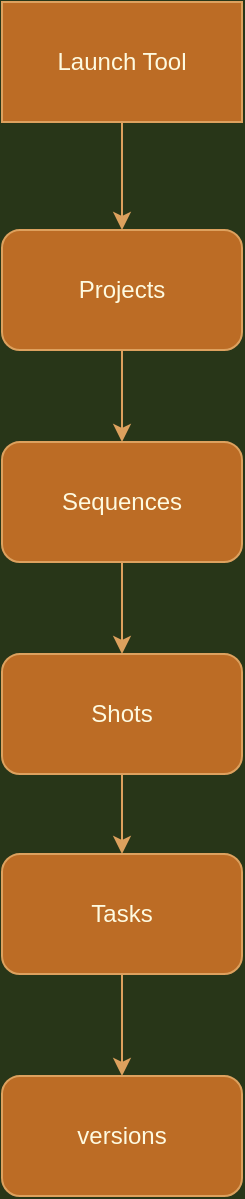 <mxfile version="15.8.7" type="device"><diagram id="JpTz6WzjVgXNi-aS_UfM" name="Page-1"><mxGraphModel dx="1038" dy="660" grid="0" gridSize="20" guides="1" tooltips="1" connect="1" arrows="1" fold="1" page="1" pageScale="1" pageWidth="850" pageHeight="1100" background="#283618" math="0" shadow="0"><root><mxCell id="0"/><mxCell id="1" parent="0"/><mxCell id="mPaqZTbypiVAeC9ftZnq-5" style="edgeStyle=orthogonalEdgeStyle;curved=0;rounded=1;sketch=0;orthogonalLoop=1;jettySize=auto;html=1;entryX=0.5;entryY=0;entryDx=0;entryDy=0;fontColor=#FEFAE0;strokeColor=#DDA15E;fillColor=#BC6C25;" edge="1" parent="1" source="mPaqZTbypiVAeC9ftZnq-3" target="mPaqZTbypiVAeC9ftZnq-4"><mxGeometry relative="1" as="geometry"/></mxCell><mxCell id="mPaqZTbypiVAeC9ftZnq-3" value="Launch Tool" style="rounded=0;whiteSpace=wrap;html=1;sketch=0;fontColor=#FEFAE0;strokeColor=#DDA15E;fillColor=#BC6C25;" vertex="1" parent="1"><mxGeometry x="345" y="28" width="120" height="60" as="geometry"/></mxCell><mxCell id="mPaqZTbypiVAeC9ftZnq-7" style="edgeStyle=orthogonalEdgeStyle;curved=0;rounded=1;sketch=0;orthogonalLoop=1;jettySize=auto;html=1;entryX=0.5;entryY=0;entryDx=0;entryDy=0;fontColor=#FEFAE0;strokeColor=#DDA15E;fillColor=#BC6C25;" edge="1" parent="1" source="mPaqZTbypiVAeC9ftZnq-4" target="mPaqZTbypiVAeC9ftZnq-6"><mxGeometry relative="1" as="geometry"/></mxCell><mxCell id="mPaqZTbypiVAeC9ftZnq-4" value="Projects" style="rounded=1;whiteSpace=wrap;html=1;sketch=0;fontColor=#FEFAE0;strokeColor=#DDA15E;fillColor=#BC6C25;" vertex="1" parent="1"><mxGeometry x="345" y="142" width="120" height="60" as="geometry"/></mxCell><mxCell id="mPaqZTbypiVAeC9ftZnq-9" style="edgeStyle=orthogonalEdgeStyle;curved=0;rounded=1;sketch=0;orthogonalLoop=1;jettySize=auto;html=1;entryX=0.5;entryY=0;entryDx=0;entryDy=0;fontColor=#FEFAE0;strokeColor=#DDA15E;fillColor=#BC6C25;" edge="1" parent="1" source="mPaqZTbypiVAeC9ftZnq-6" target="mPaqZTbypiVAeC9ftZnq-8"><mxGeometry relative="1" as="geometry"/></mxCell><mxCell id="mPaqZTbypiVAeC9ftZnq-6" value="Sequences" style="rounded=1;whiteSpace=wrap;html=1;sketch=0;fontColor=#FEFAE0;strokeColor=#DDA15E;fillColor=#BC6C25;" vertex="1" parent="1"><mxGeometry x="345" y="248" width="120" height="60" as="geometry"/></mxCell><mxCell id="mPaqZTbypiVAeC9ftZnq-11" value="" style="edgeStyle=orthogonalEdgeStyle;curved=0;rounded=1;sketch=0;orthogonalLoop=1;jettySize=auto;html=1;fontColor=#FEFAE0;strokeColor=#DDA15E;fillColor=#BC6C25;" edge="1" parent="1" source="mPaqZTbypiVAeC9ftZnq-8" target="mPaqZTbypiVAeC9ftZnq-10"><mxGeometry relative="1" as="geometry"/></mxCell><mxCell id="mPaqZTbypiVAeC9ftZnq-8" value="Shots" style="rounded=1;whiteSpace=wrap;html=1;sketch=0;fontColor=#FEFAE0;strokeColor=#DDA15E;fillColor=#BC6C25;" vertex="1" parent="1"><mxGeometry x="345" y="354" width="120" height="60" as="geometry"/></mxCell><mxCell id="mPaqZTbypiVAeC9ftZnq-13" style="edgeStyle=orthogonalEdgeStyle;curved=0;rounded=1;sketch=0;orthogonalLoop=1;jettySize=auto;html=1;fontColor=#FEFAE0;strokeColor=#DDA15E;fillColor=#BC6C25;" edge="1" parent="1" source="mPaqZTbypiVAeC9ftZnq-10" target="mPaqZTbypiVAeC9ftZnq-12"><mxGeometry relative="1" as="geometry"/></mxCell><mxCell id="mPaqZTbypiVAeC9ftZnq-10" value="Tasks&lt;br&gt;" style="rounded=1;whiteSpace=wrap;html=1;sketch=0;fontColor=#FEFAE0;strokeColor=#DDA15E;fillColor=#BC6C25;" vertex="1" parent="1"><mxGeometry x="345" y="454" width="120" height="60" as="geometry"/></mxCell><mxCell id="mPaqZTbypiVAeC9ftZnq-12" value="versions" style="rounded=1;whiteSpace=wrap;html=1;sketch=0;fontColor=#FEFAE0;strokeColor=#DDA15E;fillColor=#BC6C25;" vertex="1" parent="1"><mxGeometry x="345" y="565" width="120" height="60" as="geometry"/></mxCell></root></mxGraphModel></diagram></mxfile>